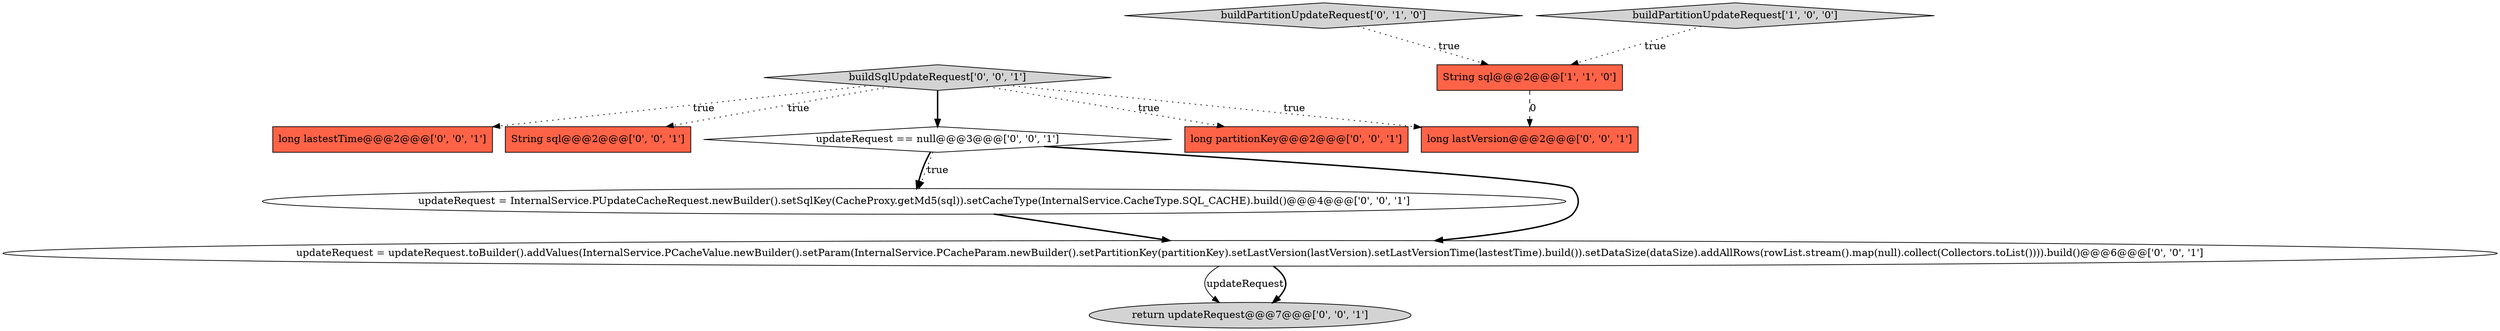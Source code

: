 digraph {
11 [style = filled, label = "updateRequest = InternalService.PUpdateCacheRequest.newBuilder().setSqlKey(CacheProxy.getMd5(sql)).setCacheType(InternalService.CacheType.SQL_CACHE).build()@@@4@@@['0', '0', '1']", fillcolor = white, shape = ellipse image = "AAA0AAABBB3BBB"];
4 [style = filled, label = "updateRequest = updateRequest.toBuilder().addValues(InternalService.PCacheValue.newBuilder().setParam(InternalService.PCacheParam.newBuilder().setPartitionKey(partitionKey).setLastVersion(lastVersion).setLastVersionTime(lastestTime).build()).setDataSize(dataSize).addAllRows(rowList.stream().map(null).collect(Collectors.toList()))).build()@@@6@@@['0', '0', '1']", fillcolor = white, shape = ellipse image = "AAA0AAABBB3BBB"];
2 [style = filled, label = "buildPartitionUpdateRequest['0', '1', '0']", fillcolor = lightgray, shape = diamond image = "AAA0AAABBB2BBB"];
1 [style = filled, label = "buildPartitionUpdateRequest['1', '0', '0']", fillcolor = lightgray, shape = diamond image = "AAA0AAABBB1BBB"];
5 [style = filled, label = "buildSqlUpdateRequest['0', '0', '1']", fillcolor = lightgray, shape = diamond image = "AAA0AAABBB3BBB"];
7 [style = filled, label = "long partitionKey@@@2@@@['0', '0', '1']", fillcolor = tomato, shape = box image = "AAA0AAABBB3BBB"];
10 [style = filled, label = "long lastVersion@@@2@@@['0', '0', '1']", fillcolor = tomato, shape = box image = "AAA0AAABBB3BBB"];
8 [style = filled, label = "long lastestTime@@@2@@@['0', '0', '1']", fillcolor = tomato, shape = box image = "AAA0AAABBB3BBB"];
3 [style = filled, label = "return updateRequest@@@7@@@['0', '0', '1']", fillcolor = lightgray, shape = ellipse image = "AAA0AAABBB3BBB"];
0 [style = filled, label = "String sql@@@2@@@['1', '1', '0']", fillcolor = tomato, shape = box image = "AAA0AAABBB1BBB"];
6 [style = filled, label = "String sql@@@2@@@['0', '0', '1']", fillcolor = tomato, shape = box image = "AAA0AAABBB3BBB"];
9 [style = filled, label = "updateRequest == null@@@3@@@['0', '0', '1']", fillcolor = white, shape = diamond image = "AAA0AAABBB3BBB"];
9->11 [style = dotted, label="true"];
5->6 [style = dotted, label="true"];
5->8 [style = dotted, label="true"];
0->10 [style = dashed, label="0"];
2->0 [style = dotted, label="true"];
11->4 [style = bold, label=""];
5->10 [style = dotted, label="true"];
4->3 [style = solid, label="updateRequest"];
5->7 [style = dotted, label="true"];
9->11 [style = bold, label=""];
5->9 [style = bold, label=""];
9->4 [style = bold, label=""];
4->3 [style = bold, label=""];
1->0 [style = dotted, label="true"];
}
